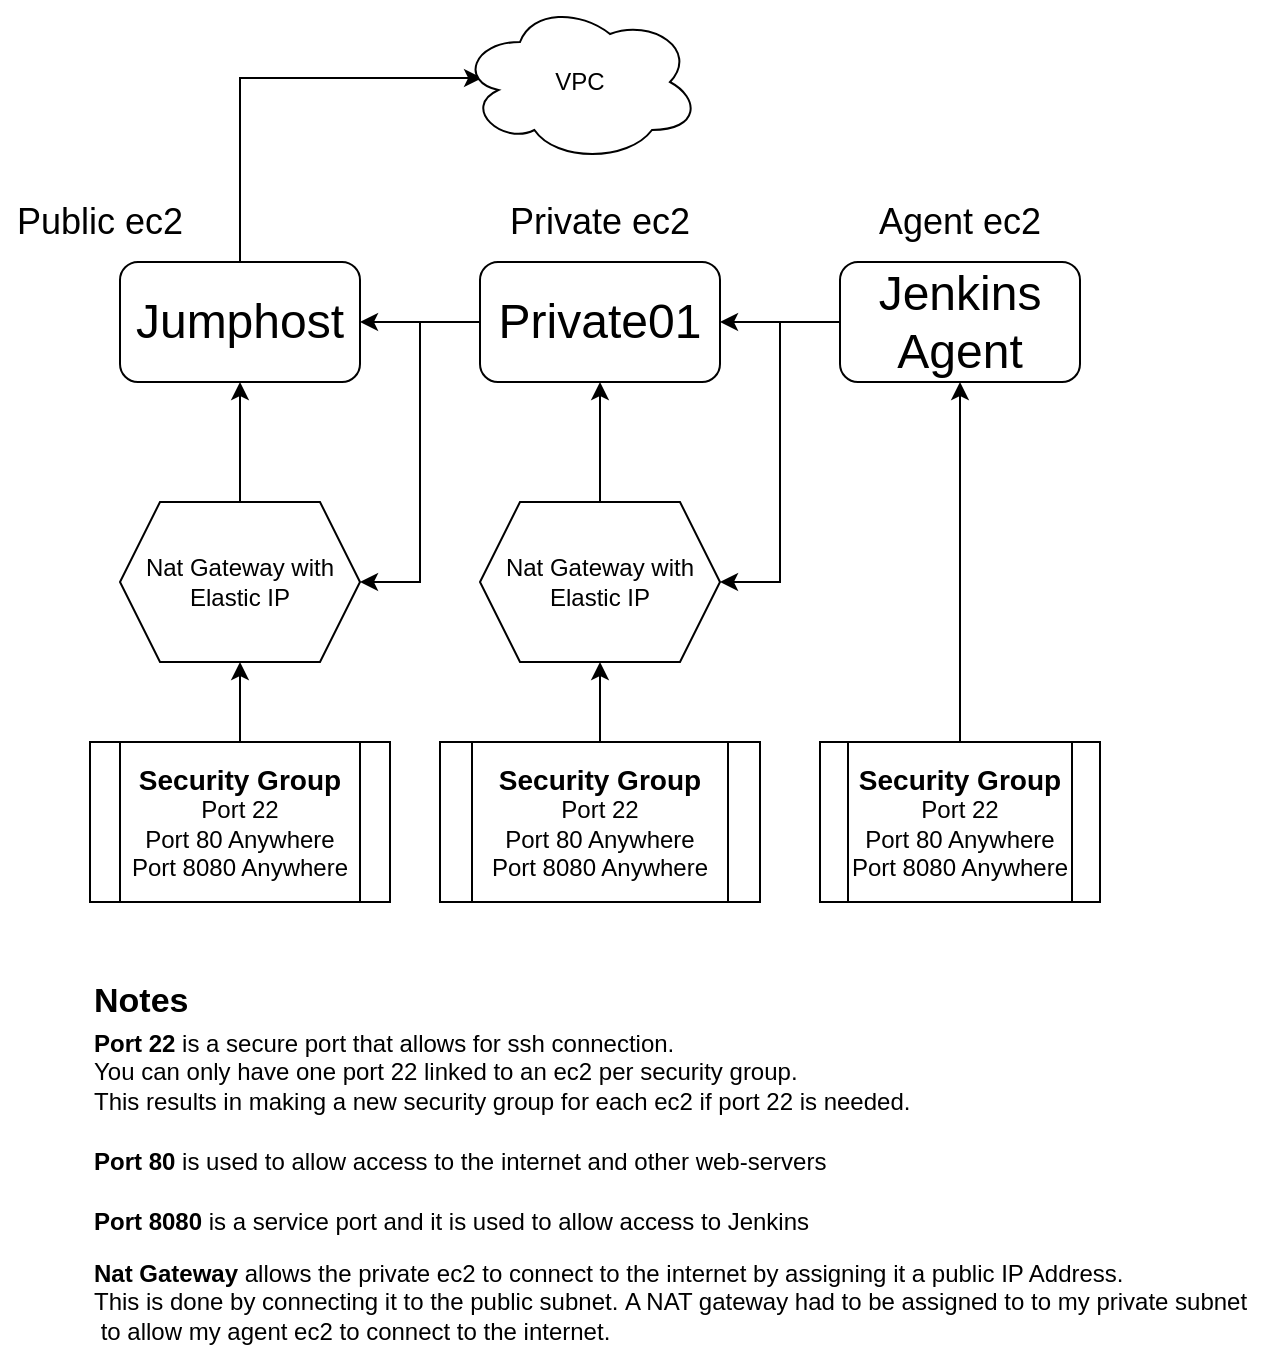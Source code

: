 <mxfile version="15.1.4" type="device"><diagram id="9aKzr7Ep7puzBYRhQcts" name="Page-1"><mxGraphModel dx="1185" dy="1767" grid="1" gridSize="10" guides="1" tooltips="1" connect="1" arrows="1" fold="1" page="1" pageScale="1" pageWidth="850" pageHeight="1100" math="0" shadow="0"><root><mxCell id="0"/><mxCell id="1" parent="0"/><mxCell id="GdVAD1U2HypvxRcdQA4s-15" style="edgeStyle=orthogonalEdgeStyle;rounded=0;orthogonalLoop=1;jettySize=auto;html=1;entryX=0.092;entryY=0.475;entryDx=0;entryDy=0;entryPerimeter=0;" edge="1" parent="1" source="GdVAD1U2HypvxRcdQA4s-4" target="GdVAD1U2HypvxRcdQA4s-12"><mxGeometry relative="1" as="geometry"><Array as="points"><mxPoint x="260" y="-942"/></Array></mxGeometry></mxCell><mxCell id="GdVAD1U2HypvxRcdQA4s-4" value="&lt;font style=&quot;font-size: 24px&quot;&gt;Jumphost&lt;/font&gt;" style="rounded=1;whiteSpace=wrap;html=1;" vertex="1" parent="1"><mxGeometry x="200" y="-850" width="120" height="60" as="geometry"/></mxCell><mxCell id="GdVAD1U2HypvxRcdQA4s-10" style="edgeStyle=orthogonalEdgeStyle;rounded=0;orthogonalLoop=1;jettySize=auto;html=1;entryX=1;entryY=0.5;entryDx=0;entryDy=0;" edge="1" parent="1" source="GdVAD1U2HypvxRcdQA4s-5" target="GdVAD1U2HypvxRcdQA4s-4"><mxGeometry relative="1" as="geometry"/></mxCell><mxCell id="GdVAD1U2HypvxRcdQA4s-39" style="edgeStyle=orthogonalEdgeStyle;rounded=0;orthogonalLoop=1;jettySize=auto;html=1;entryX=1;entryY=0.5;entryDx=0;entryDy=0;" edge="1" parent="1" source="GdVAD1U2HypvxRcdQA4s-5" target="GdVAD1U2HypvxRcdQA4s-36"><mxGeometry relative="1" as="geometry"/></mxCell><mxCell id="GdVAD1U2HypvxRcdQA4s-5" value="&lt;span style=&quot;font-size: 24px&quot;&gt;Private01&lt;/span&gt;" style="rounded=1;whiteSpace=wrap;html=1;" vertex="1" parent="1"><mxGeometry x="380" y="-850" width="120" height="60" as="geometry"/></mxCell><mxCell id="GdVAD1U2HypvxRcdQA4s-11" style="edgeStyle=orthogonalEdgeStyle;rounded=0;orthogonalLoop=1;jettySize=auto;html=1;exitX=0;exitY=0.5;exitDx=0;exitDy=0;entryX=1;entryY=0.5;entryDx=0;entryDy=0;" edge="1" parent="1" source="GdVAD1U2HypvxRcdQA4s-6" target="GdVAD1U2HypvxRcdQA4s-5"><mxGeometry relative="1" as="geometry"/></mxCell><mxCell id="GdVAD1U2HypvxRcdQA4s-33" style="edgeStyle=orthogonalEdgeStyle;rounded=0;orthogonalLoop=1;jettySize=auto;html=1;entryX=1;entryY=0.5;entryDx=0;entryDy=0;" edge="1" parent="1" source="GdVAD1U2HypvxRcdQA4s-6" target="GdVAD1U2HypvxRcdQA4s-28"><mxGeometry relative="1" as="geometry"/></mxCell><mxCell id="GdVAD1U2HypvxRcdQA4s-6" value="&lt;span style=&quot;font-size: 24px&quot;&gt;Jenkins Agent&lt;/span&gt;" style="rounded=1;whiteSpace=wrap;html=1;" vertex="1" parent="1"><mxGeometry x="560" y="-850" width="120" height="60" as="geometry"/></mxCell><mxCell id="GdVAD1U2HypvxRcdQA4s-7" value="&lt;font style=&quot;font-size: 18px&quot;&gt;Public ec2&lt;/font&gt;" style="text;html=1;strokeColor=none;fillColor=none;align=center;verticalAlign=middle;whiteSpace=wrap;rounded=0;" vertex="1" parent="1"><mxGeometry x="140" y="-880" width="100" height="20" as="geometry"/></mxCell><mxCell id="GdVAD1U2HypvxRcdQA4s-12" value="VPC" style="ellipse;shape=cloud;whiteSpace=wrap;html=1;" vertex="1" parent="1"><mxGeometry x="370" y="-980" width="120" height="80" as="geometry"/></mxCell><mxCell id="GdVAD1U2HypvxRcdQA4s-8" value="&lt;font style=&quot;font-size: 18px&quot;&gt;Private ec2&lt;/font&gt;" style="text;html=1;strokeColor=none;fillColor=none;align=center;verticalAlign=middle;whiteSpace=wrap;rounded=0;" vertex="1" parent="1"><mxGeometry x="390" y="-880" width="100" height="20" as="geometry"/></mxCell><mxCell id="GdVAD1U2HypvxRcdQA4s-9" value="&lt;font style=&quot;font-size: 18px&quot;&gt;Agent ec2&lt;/font&gt;" style="text;html=1;strokeColor=none;fillColor=none;align=center;verticalAlign=middle;whiteSpace=wrap;rounded=0;" vertex="1" parent="1"><mxGeometry x="570" y="-880" width="100" height="20" as="geometry"/></mxCell><mxCell id="GdVAD1U2HypvxRcdQA4s-35" style="edgeStyle=orthogonalEdgeStyle;rounded=0;orthogonalLoop=1;jettySize=auto;html=1;entryX=0.5;entryY=1;entryDx=0;entryDy=0;" edge="1" parent="1" source="GdVAD1U2HypvxRcdQA4s-16" target="GdVAD1U2HypvxRcdQA4s-28"><mxGeometry relative="1" as="geometry"/></mxCell><mxCell id="GdVAD1U2HypvxRcdQA4s-16" value="&lt;b&gt;&lt;font style=&quot;font-size: 14px&quot;&gt;Security Group&lt;br&gt;&lt;/font&gt;&lt;/b&gt;&lt;span&gt;Port 22&lt;/span&gt;&lt;br&gt;&lt;span&gt;Port 80 Anywhere&lt;/span&gt;&lt;br&gt;&lt;span&gt;Port 8080 Anywhere&lt;/span&gt;" style="shape=process;whiteSpace=wrap;html=1;backgroundOutline=1;" vertex="1" parent="1"><mxGeometry x="360" y="-610" width="160" height="80" as="geometry"/></mxCell><mxCell id="GdVAD1U2HypvxRcdQA4s-37" style="edgeStyle=orthogonalEdgeStyle;rounded=0;orthogonalLoop=1;jettySize=auto;html=1;entryX=0.5;entryY=1;entryDx=0;entryDy=0;" edge="1" parent="1" source="GdVAD1U2HypvxRcdQA4s-17" target="GdVAD1U2HypvxRcdQA4s-36"><mxGeometry relative="1" as="geometry"/></mxCell><mxCell id="GdVAD1U2HypvxRcdQA4s-17" value="&lt;b&gt;&lt;font style=&quot;font-size: 14px&quot;&gt;Security Group&lt;br&gt;&lt;/font&gt;&lt;/b&gt;Port 22&lt;br&gt;Port 80 Anywhere&lt;br&gt;Port 8080 Anywhere" style="shape=process;whiteSpace=wrap;html=1;backgroundOutline=1;" vertex="1" parent="1"><mxGeometry x="185" y="-610" width="150" height="80" as="geometry"/></mxCell><mxCell id="GdVAD1U2HypvxRcdQA4s-34" style="edgeStyle=orthogonalEdgeStyle;rounded=0;orthogonalLoop=1;jettySize=auto;html=1;entryX=0.5;entryY=1;entryDx=0;entryDy=0;" edge="1" parent="1" source="GdVAD1U2HypvxRcdQA4s-18" target="GdVAD1U2HypvxRcdQA4s-6"><mxGeometry relative="1" as="geometry"/></mxCell><mxCell id="GdVAD1U2HypvxRcdQA4s-18" value="&lt;b&gt;&lt;font style=&quot;font-size: 14px&quot;&gt;Security Group&lt;br&gt;&lt;/font&gt;&lt;/b&gt;&lt;span&gt;Port 22&lt;/span&gt;&lt;br&gt;&lt;span&gt;Port 80 Anywhere&lt;/span&gt;&lt;br&gt;&lt;span&gt;Port 8080 Anywhere&lt;/span&gt;" style="shape=process;whiteSpace=wrap;html=1;backgroundOutline=1;" vertex="1" parent="1"><mxGeometry x="550" y="-610" width="140" height="80" as="geometry"/></mxCell><mxCell id="GdVAD1U2HypvxRcdQA4s-24" value="&lt;b&gt;Port 22&lt;/b&gt; is a secure port that allows for ssh connection. &lt;br&gt;You can only have one port 22 linked to an ec2 per security group. &lt;br&gt;This results in making a new security group for each ec2 if port 22 is needed." style="text;html=1;align=left;verticalAlign=middle;resizable=0;points=[];autosize=1;strokeColor=none;fillColor=none;" vertex="1" parent="1"><mxGeometry x="185" y="-470" width="420" height="50" as="geometry"/></mxCell><mxCell id="GdVAD1U2HypvxRcdQA4s-25" value="&lt;b&gt;&lt;font style=&quot;font-size: 17px&quot;&gt;Notes&lt;/font&gt;&lt;/b&gt;" style="text;html=1;strokeColor=none;fillColor=none;align=left;verticalAlign=middle;whiteSpace=wrap;rounded=0;" vertex="1" parent="1"><mxGeometry x="185" y="-490" width="60" height="20" as="geometry"/></mxCell><mxCell id="GdVAD1U2HypvxRcdQA4s-26" value="&lt;b&gt;Port 80&lt;/b&gt; is used to allow access to the internet and other web-servers" style="text;html=1;align=left;verticalAlign=middle;resizable=0;points=[];autosize=1;strokeColor=none;fillColor=none;" vertex="1" parent="1"><mxGeometry x="185" y="-410" width="380" height="20" as="geometry"/></mxCell><mxCell id="GdVAD1U2HypvxRcdQA4s-27" value="&lt;b&gt;Port 8080 &lt;/b&gt;is a service port and it&amp;nbsp;is used to allow access to Jenkins" style="text;html=1;align=left;verticalAlign=middle;resizable=0;points=[];autosize=1;strokeColor=none;fillColor=none;" vertex="1" parent="1"><mxGeometry x="185" y="-380" width="370" height="20" as="geometry"/></mxCell><mxCell id="GdVAD1U2HypvxRcdQA4s-32" value="" style="edgeStyle=orthogonalEdgeStyle;rounded=0;orthogonalLoop=1;jettySize=auto;html=1;" edge="1" parent="1" source="GdVAD1U2HypvxRcdQA4s-28" target="GdVAD1U2HypvxRcdQA4s-5"><mxGeometry relative="1" as="geometry"/></mxCell><mxCell id="GdVAD1U2HypvxRcdQA4s-28" value="&lt;span&gt;Nat Gateway with Elastic IP&lt;/span&gt;" style="shape=hexagon;perimeter=hexagonPerimeter2;whiteSpace=wrap;html=1;fixedSize=1;" vertex="1" parent="1"><mxGeometry x="380" y="-730" width="120" height="80" as="geometry"/></mxCell><mxCell id="GdVAD1U2HypvxRcdQA4s-38" style="edgeStyle=orthogonalEdgeStyle;rounded=0;orthogonalLoop=1;jettySize=auto;html=1;entryX=0.5;entryY=1;entryDx=0;entryDy=0;" edge="1" parent="1" source="GdVAD1U2HypvxRcdQA4s-36" target="GdVAD1U2HypvxRcdQA4s-4"><mxGeometry relative="1" as="geometry"/></mxCell><mxCell id="GdVAD1U2HypvxRcdQA4s-36" value="Nat Gateway with Elastic IP" style="shape=hexagon;perimeter=hexagonPerimeter2;whiteSpace=wrap;html=1;fixedSize=1;" vertex="1" parent="1"><mxGeometry x="200" y="-730" width="120" height="80" as="geometry"/></mxCell><mxCell id="GdVAD1U2HypvxRcdQA4s-40" value="&lt;b&gt;Nat Gateway &lt;/b&gt;allows the private ec2 to connect to the internet by assigning it a public IP Address. &lt;br&gt;This is done by connecting it to the public subnet.&amp;nbsp;A NAT gateway had to be assigned to to my private subnet&lt;br&gt;&amp;nbsp;to allow my agent ec2 to connect to the internet." style="text;html=1;align=left;verticalAlign=middle;resizable=0;points=[];autosize=1;strokeColor=none;fillColor=none;" vertex="1" parent="1"><mxGeometry x="185" y="-355" width="590" height="50" as="geometry"/></mxCell></root></mxGraphModel></diagram></mxfile>